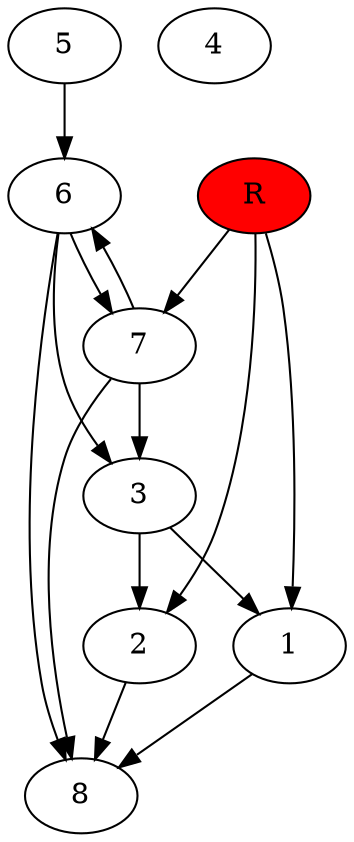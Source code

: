 digraph prb14279 {
	1
	2
	3
	4
	5
	6
	7
	8
	R [fillcolor="#ff0000" style=filled]
	1 -> 8
	2 -> 8
	3 -> 1
	3 -> 2
	5 -> 6
	6 -> 3
	6 -> 7
	6 -> 8
	7 -> 3
	7 -> 6
	7 -> 8
	R -> 1
	R -> 2
	R -> 7
}
